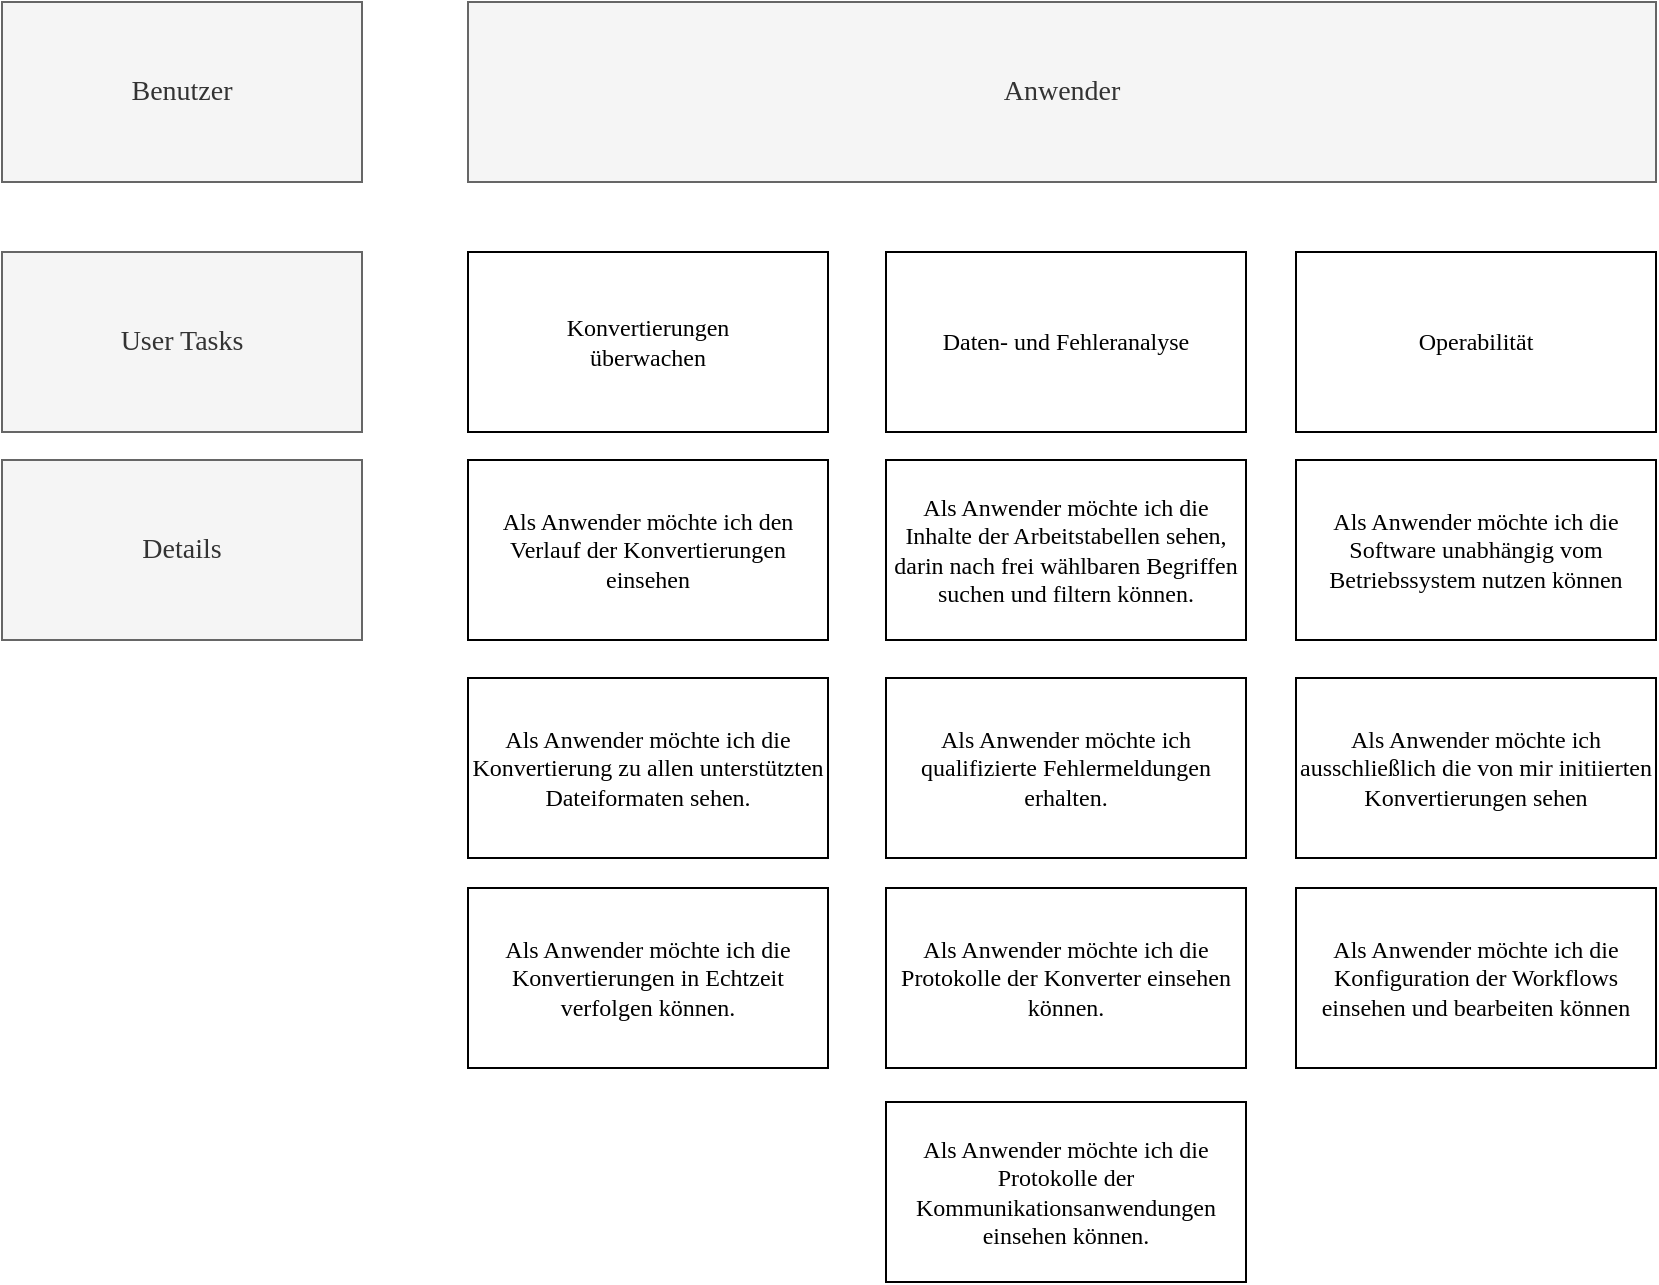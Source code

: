 <mxfile version="17.2.4" type="device"><diagram id="pacUVJfwISOODxSKcsrV" name="Seite-1"><mxGraphModel dx="1395" dy="875" grid="1" gridSize="10" guides="1" tooltips="1" connect="1" arrows="1" fold="1" page="1" pageScale="1" pageWidth="1169" pageHeight="827" math="0" shadow="0"><root><mxCell id="0"/><mxCell id="1" parent="0"/><mxCell id="2kT4sBpGM_t56ClRYCqI-1" value="Benutzer" style="rounded=0;whiteSpace=wrap;html=1;fillColor=#f5f5f5;fontColor=#333333;strokeColor=#666666;fontFamily=Times New Roman;fontSize=14;" vertex="1" parent="1"><mxGeometry x="80" y="30" width="180" height="90" as="geometry"/></mxCell><mxCell id="2kT4sBpGM_t56ClRYCqI-2" value="User Tasks" style="rounded=0;whiteSpace=wrap;html=1;fontFamily=Times New Roman;fillColor=#f5f5f5;fontColor=#333333;strokeColor=#666666;fontSize=14;" vertex="1" parent="1"><mxGeometry x="80" y="155" width="180" height="90" as="geometry"/></mxCell><mxCell id="2kT4sBpGM_t56ClRYCqI-3" value="Details" style="rounded=0;whiteSpace=wrap;html=1;fontFamily=Times New Roman;fillColor=#f5f5f5;fontColor=#333333;strokeColor=#666666;fontSize=14;" vertex="1" parent="1"><mxGeometry x="80" y="259" width="180" height="90" as="geometry"/></mxCell><mxCell id="2kT4sBpGM_t56ClRYCqI-4" value="Anwender" style="rounded=0;whiteSpace=wrap;html=1;fillColor=#f5f5f5;fontColor=#333333;strokeColor=#666666;fontFamily=Times New Roman;fontSize=14;" vertex="1" parent="1"><mxGeometry x="313" y="30" width="594" height="90" as="geometry"/></mxCell><mxCell id="2kT4sBpGM_t56ClRYCqI-5" value="&lt;p&gt;Konvertierungen&lt;br&gt;&lt;span&gt;überwachen&lt;/span&gt;&lt;/p&gt;" style="rounded=0;whiteSpace=wrap;html=1;fontFamily=Times New Roman;" vertex="1" parent="1"><mxGeometry x="313" y="155" width="180" height="90" as="geometry"/></mxCell><mxCell id="2kT4sBpGM_t56ClRYCqI-6" value="&lt;p&gt;Daten- und Fehleranalyse&lt;br&gt;&lt;/p&gt;" style="rounded=0;whiteSpace=wrap;html=1;fontFamily=Times New Roman;" vertex="1" parent="1"><mxGeometry x="522" y="155" width="180" height="90" as="geometry"/></mxCell><mxCell id="2kT4sBpGM_t56ClRYCqI-7" value="&lt;p&gt;Operabilität&lt;br&gt;&lt;/p&gt;" style="rounded=0;whiteSpace=wrap;html=1;fontFamily=Times New Roman;" vertex="1" parent="1"><mxGeometry x="727" y="155" width="180" height="90" as="geometry"/></mxCell><mxCell id="2kT4sBpGM_t56ClRYCqI-8" value="&lt;p&gt;Als Anwender möchte ich den Verlauf der&amp;nbsp;&lt;span&gt;Konvertierungen einsehen&lt;/span&gt;&lt;/p&gt;" style="rounded=0;whiteSpace=wrap;html=1;fontFamily=Times New Roman;" vertex="1" parent="1"><mxGeometry x="313" y="259" width="180" height="90" as="geometry"/></mxCell><mxCell id="2kT4sBpGM_t56ClRYCqI-9" value="&lt;p&gt;Als Anwender möchte ich die Inhalte der Arbeitstabellen sehen, darin nach frei wählbaren Begriffen suchen und filtern können.&lt;br&gt;&lt;/p&gt;" style="rounded=0;whiteSpace=wrap;html=1;fontFamily=Times New Roman;" vertex="1" parent="1"><mxGeometry x="522" y="259" width="180" height="90" as="geometry"/></mxCell><mxCell id="2kT4sBpGM_t56ClRYCqI-10" value="&lt;p&gt;Als Anwender möchte ich die Konvertierung zu allen unterstützten Dateiformaten sehen.&lt;br&gt;&lt;/p&gt;" style="rounded=0;whiteSpace=wrap;html=1;fontFamily=Times New Roman;" vertex="1" parent="1"><mxGeometry x="313" y="368" width="180" height="90" as="geometry"/></mxCell><mxCell id="2kT4sBpGM_t56ClRYCqI-11" value="&lt;p&gt;Als Anwender möchte ich die Konvertierungen in Echtzeit verfolgen können.&lt;br&gt;&lt;/p&gt;" style="rounded=0;whiteSpace=wrap;html=1;fontFamily=Times New Roman;" vertex="1" parent="1"><mxGeometry x="313" y="473" width="180" height="90" as="geometry"/></mxCell><mxCell id="2kT4sBpGM_t56ClRYCqI-12" value="&lt;p&gt;Als Anwender möchte ich qualifizierte Fehlermeldungen erhalten.&lt;br&gt;&lt;/p&gt;" style="rounded=0;whiteSpace=wrap;html=1;fontFamily=Times New Roman;" vertex="1" parent="1"><mxGeometry x="522" y="368" width="180" height="90" as="geometry"/></mxCell><mxCell id="2kT4sBpGM_t56ClRYCqI-13" value="&lt;p&gt;Als Anwender möchte ich die Protokolle der Konverter einsehen können.&lt;br&gt;&lt;/p&gt;" style="rounded=0;whiteSpace=wrap;html=1;fontFamily=Times New Roman;" vertex="1" parent="1"><mxGeometry x="522" y="473" width="180" height="90" as="geometry"/></mxCell><mxCell id="2kT4sBpGM_t56ClRYCqI-14" value="&lt;p&gt;Als Anwender möchte ich die Protokolle der Kommunikationsanwendungen einsehen können.&lt;br&gt;&lt;/p&gt;" style="rounded=0;whiteSpace=wrap;html=1;fontFamily=Times New Roman;" vertex="1" parent="1"><mxGeometry x="522" y="580" width="180" height="90" as="geometry"/></mxCell><mxCell id="2kT4sBpGM_t56ClRYCqI-15" value="&lt;p&gt;Als Anwender möchte ich die Software unabhängig vom Betriebssystem nutzen können&lt;br&gt;&lt;/p&gt;" style="rounded=0;whiteSpace=wrap;html=1;fontFamily=Times New Roman;" vertex="1" parent="1"><mxGeometry x="727" y="259" width="180" height="90" as="geometry"/></mxCell><mxCell id="2kT4sBpGM_t56ClRYCqI-16" value="&lt;p&gt;Als Anwender möchte ich ausschließlich die von mir initiierten Konvertierungen sehen&lt;br&gt;&lt;/p&gt;" style="rounded=0;whiteSpace=wrap;html=1;fontFamily=Times New Roman;" vertex="1" parent="1"><mxGeometry x="727" y="368" width="180" height="90" as="geometry"/></mxCell><mxCell id="2kT4sBpGM_t56ClRYCqI-17" value="&lt;p&gt;Als Anwender möchte ich die Konfiguration der Workflows einsehen und bearbeiten können&lt;br&gt;&lt;/p&gt;" style="rounded=0;whiteSpace=wrap;html=1;fontFamily=Times New Roman;" vertex="1" parent="1"><mxGeometry x="727" y="473" width="180" height="90" as="geometry"/></mxCell></root></mxGraphModel></diagram></mxfile>